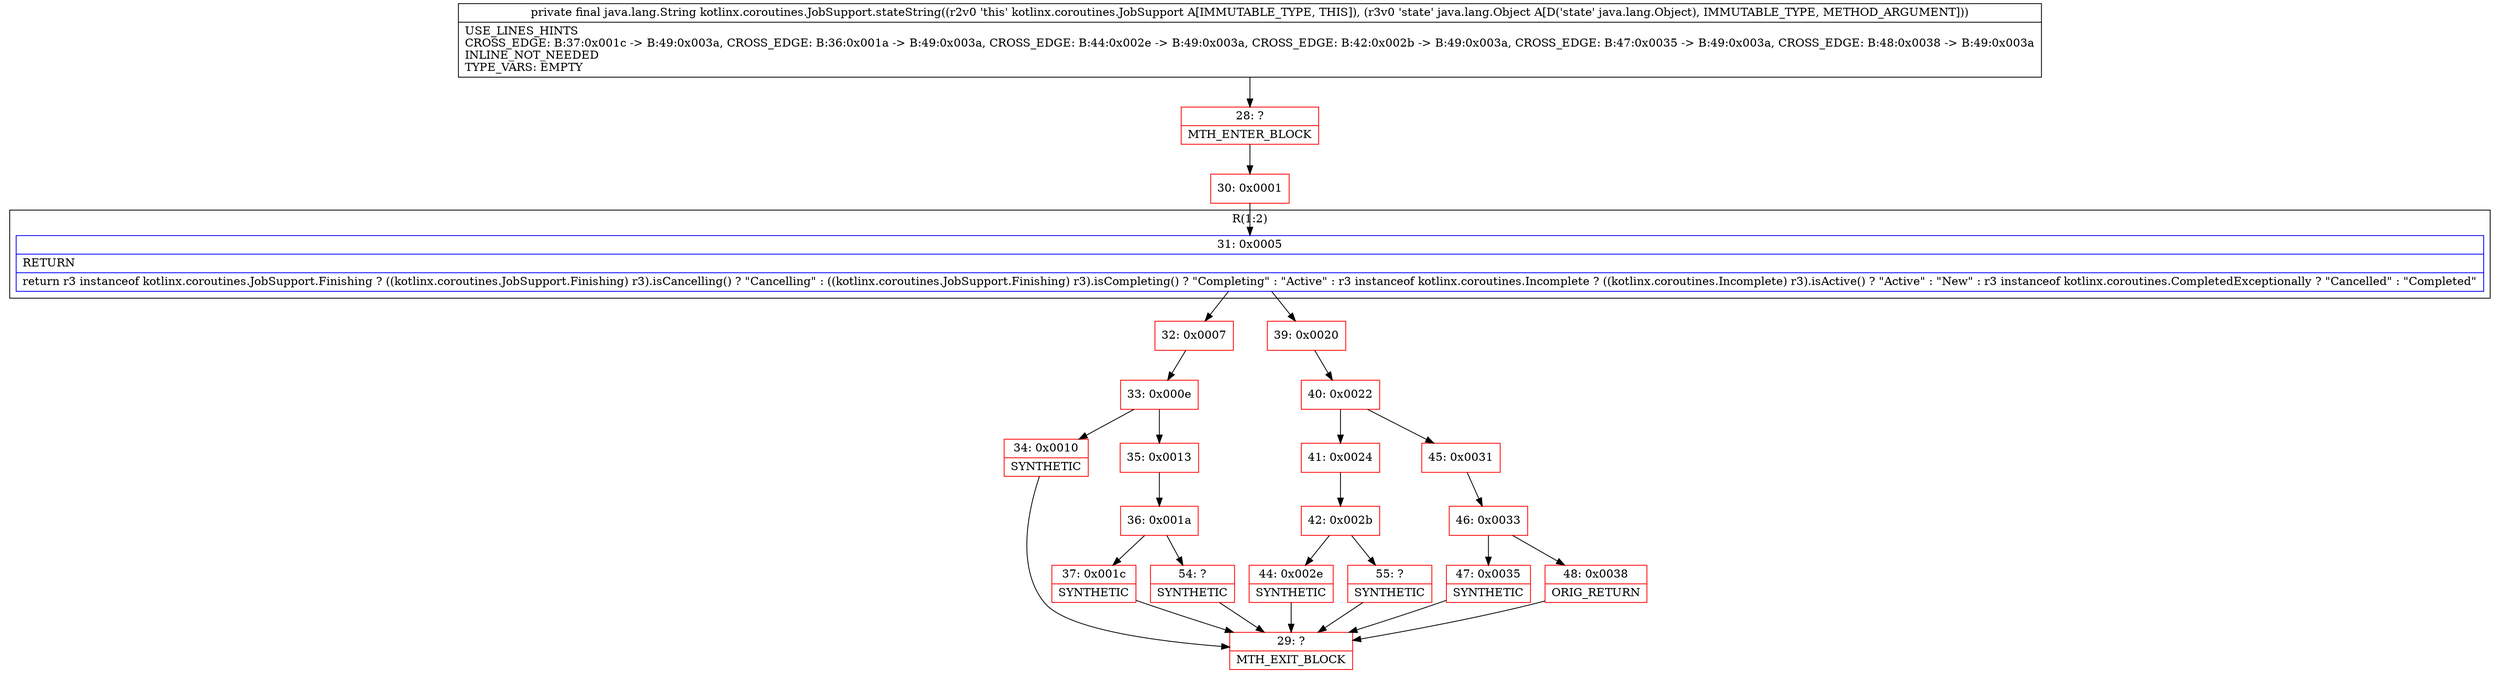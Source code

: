 digraph "CFG forkotlinx.coroutines.JobSupport.stateString(Ljava\/lang\/Object;)Ljava\/lang\/String;" {
subgraph cluster_Region_1660764860 {
label = "R(1:2)";
node [shape=record,color=blue];
Node_31 [shape=record,label="{31\:\ 0x0005|RETURN\l|return r3 instanceof kotlinx.coroutines.JobSupport.Finishing ? ((kotlinx.coroutines.JobSupport.Finishing) r3).isCancelling() ? \"Cancelling\" : ((kotlinx.coroutines.JobSupport.Finishing) r3).isCompleting() ? \"Completing\" : \"Active\" : r3 instanceof kotlinx.coroutines.Incomplete ? ((kotlinx.coroutines.Incomplete) r3).isActive() ? \"Active\" : \"New\" : r3 instanceof kotlinx.coroutines.CompletedExceptionally ? \"Cancelled\" : \"Completed\"\l}"];
}
Node_28 [shape=record,color=red,label="{28\:\ ?|MTH_ENTER_BLOCK\l}"];
Node_30 [shape=record,color=red,label="{30\:\ 0x0001}"];
Node_32 [shape=record,color=red,label="{32\:\ 0x0007}"];
Node_33 [shape=record,color=red,label="{33\:\ 0x000e}"];
Node_34 [shape=record,color=red,label="{34\:\ 0x0010|SYNTHETIC\l}"];
Node_29 [shape=record,color=red,label="{29\:\ ?|MTH_EXIT_BLOCK\l}"];
Node_35 [shape=record,color=red,label="{35\:\ 0x0013}"];
Node_36 [shape=record,color=red,label="{36\:\ 0x001a}"];
Node_37 [shape=record,color=red,label="{37\:\ 0x001c|SYNTHETIC\l}"];
Node_54 [shape=record,color=red,label="{54\:\ ?|SYNTHETIC\l}"];
Node_39 [shape=record,color=red,label="{39\:\ 0x0020}"];
Node_40 [shape=record,color=red,label="{40\:\ 0x0022}"];
Node_41 [shape=record,color=red,label="{41\:\ 0x0024}"];
Node_42 [shape=record,color=red,label="{42\:\ 0x002b}"];
Node_44 [shape=record,color=red,label="{44\:\ 0x002e|SYNTHETIC\l}"];
Node_55 [shape=record,color=red,label="{55\:\ ?|SYNTHETIC\l}"];
Node_45 [shape=record,color=red,label="{45\:\ 0x0031}"];
Node_46 [shape=record,color=red,label="{46\:\ 0x0033}"];
Node_47 [shape=record,color=red,label="{47\:\ 0x0035|SYNTHETIC\l}"];
Node_48 [shape=record,color=red,label="{48\:\ 0x0038|ORIG_RETURN\l}"];
MethodNode[shape=record,label="{private final java.lang.String kotlinx.coroutines.JobSupport.stateString((r2v0 'this' kotlinx.coroutines.JobSupport A[IMMUTABLE_TYPE, THIS]), (r3v0 'state' java.lang.Object A[D('state' java.lang.Object), IMMUTABLE_TYPE, METHOD_ARGUMENT]))  | USE_LINES_HINTS\lCROSS_EDGE: B:37:0x001c \-\> B:49:0x003a, CROSS_EDGE: B:36:0x001a \-\> B:49:0x003a, CROSS_EDGE: B:44:0x002e \-\> B:49:0x003a, CROSS_EDGE: B:42:0x002b \-\> B:49:0x003a, CROSS_EDGE: B:47:0x0035 \-\> B:49:0x003a, CROSS_EDGE: B:48:0x0038 \-\> B:49:0x003a\lINLINE_NOT_NEEDED\lTYPE_VARS: EMPTY\l}"];
MethodNode -> Node_28;Node_31 -> Node_32;
Node_31 -> Node_39;
Node_28 -> Node_30;
Node_30 -> Node_31;
Node_32 -> Node_33;
Node_33 -> Node_34;
Node_33 -> Node_35;
Node_34 -> Node_29;
Node_35 -> Node_36;
Node_36 -> Node_37;
Node_36 -> Node_54;
Node_37 -> Node_29;
Node_54 -> Node_29;
Node_39 -> Node_40;
Node_40 -> Node_41;
Node_40 -> Node_45;
Node_41 -> Node_42;
Node_42 -> Node_44;
Node_42 -> Node_55;
Node_44 -> Node_29;
Node_55 -> Node_29;
Node_45 -> Node_46;
Node_46 -> Node_47;
Node_46 -> Node_48;
Node_47 -> Node_29;
Node_48 -> Node_29;
}

